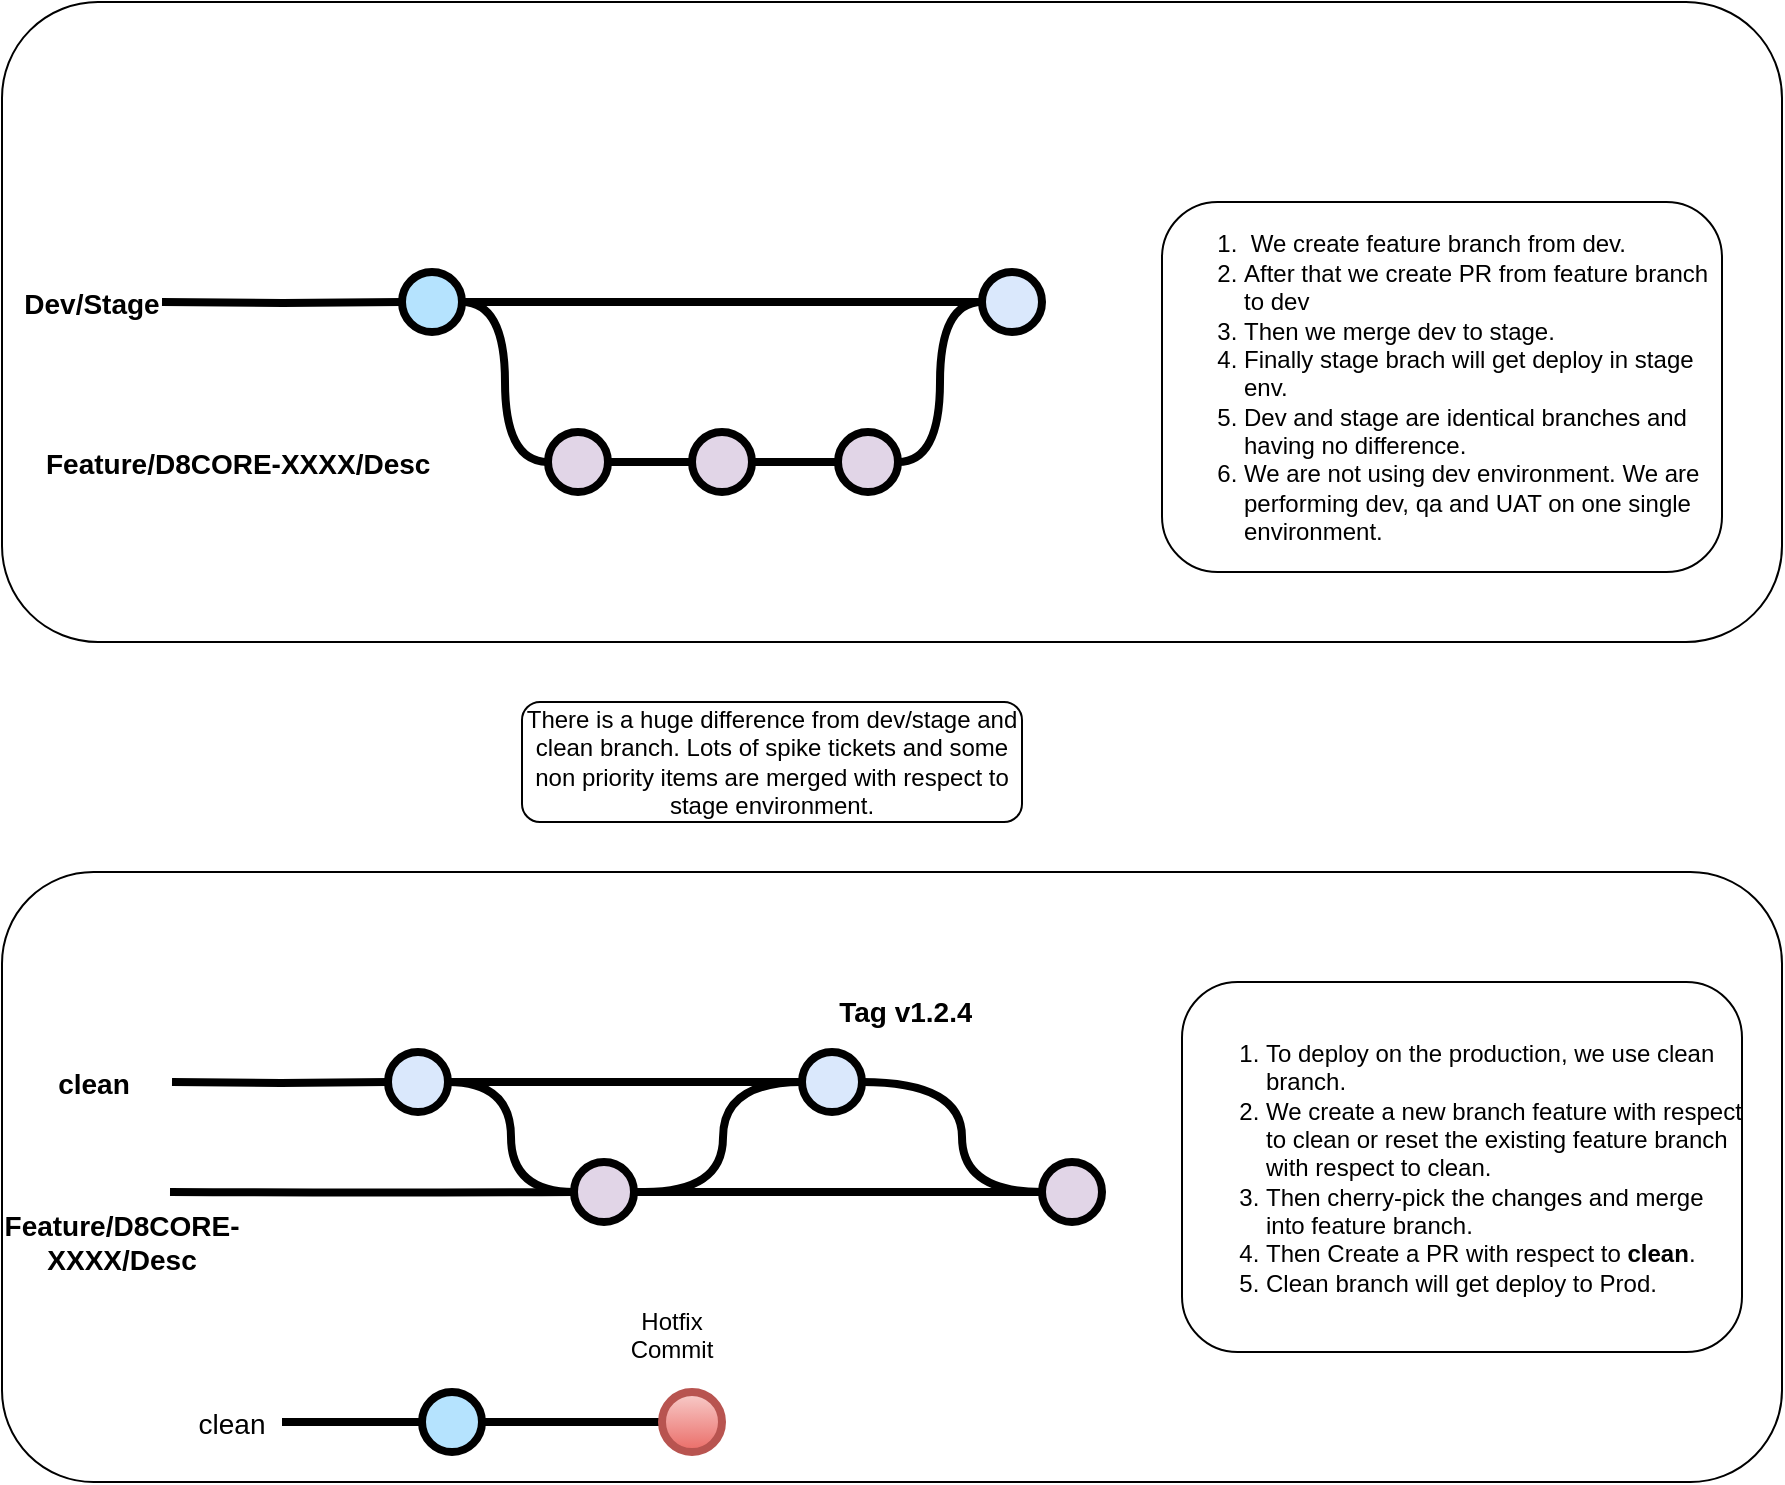 <mxfile version="14.8.3" type="github"><diagram id="0" name="Page-1"><mxGraphModel dx="946" dy="526" grid="1" gridSize="10" guides="1" tooltips="1" connect="1" arrows="1" fold="1" page="1" pageScale="1" pageWidth="826" pageHeight="1169" background="#ffffff" math="0" shadow="0"><root><mxCell id="0"/><mxCell id="1" parent="0"/><mxCell id="a85Q3qr-rty99L3iWpNl-144" value="" style="rounded=1;whiteSpace=wrap;html=1;" vertex="1" parent="1"><mxGeometry x="10" y="455" width="890" height="305" as="geometry"/></mxCell><mxCell id="a85Q3qr-rty99L3iWpNl-143" value="" style="rounded=1;whiteSpace=wrap;html=1;" vertex="1" parent="1"><mxGeometry x="10" y="20" width="890" height="320" as="geometry"/></mxCell><mxCell id="37" value="Hotfix Commit" style="text;html=1;strokeColor=none;fillColor=none;align=center;verticalAlign=middle;whiteSpace=wrap;overflow=hidden;labelBorderColor=none;" parent="1" vertex="1"><mxGeometry x="320" y="670" width="50" height="30" as="geometry"/></mxCell><mxCell id="38" value="" style="edgeStyle=orthogonalEdgeStyle;rounded=0;html=1;jettySize=auto;orthogonalLoop=1;plain-blue;endArrow=none;endFill=0;strokeWidth=4;strokeColor=#000000;labelBorderColor=none;" parent="1" source="39" target="40" edge="1"><mxGeometry x="240" y="170" as="geometry"/></mxCell><mxCell id="47" style="edgeStyle=orthogonalEdgeStyle;curved=1;rounded=0;html=1;exitX=1;exitY=0.5;exitPerimeter=0;entryX=0;entryY=0.5;entryPerimeter=0;endArrow=none;endFill=0;jettySize=auto;orthogonalLoop=1;strokeWidth=4;fontSize=15;labelBorderColor=none;" parent="1" source="39" target="44" edge="1"><mxGeometry relative="1" as="geometry"/></mxCell><mxCell id="39" value="" style="verticalLabelPosition=bottom;verticalAlign=top;html=1;strokeWidth=4;shape=mxgraph.flowchart.on-page_reference;plain-blue;gradientColor=none;fillColor=#B5E3Fe;strokeColor=#000000;labelBorderColor=none;" parent="1" vertex="1"><mxGeometry x="210" y="155" width="30" height="30" as="geometry"/></mxCell><mxCell id="40" value="" style="verticalLabelPosition=bottom;verticalAlign=top;html=1;strokeWidth=4;shape=mxgraph.flowchart.on-page_reference;plain-blue;gradientColor=none;strokeColor=#000000;labelBorderColor=none;" parent="1" vertex="1"><mxGeometry x="500" y="155" width="30" height="30" as="geometry"/></mxCell><mxCell id="41" value="" style="edgeStyle=orthogonalEdgeStyle;rounded=0;html=1;jettySize=auto;orthogonalLoop=1;strokeWidth=4;endArrow=none;endFill=0;labelBorderColor=none;" parent="1" target="39" edge="1"><mxGeometry x="140" y="170" as="geometry"><mxPoint x="90" y="170" as="sourcePoint"/></mxGeometry></mxCell><mxCell id="42" value="Dev/Stage" style="text;html=1;strokeColor=none;fillColor=none;align=center;verticalAlign=middle;whiteSpace=wrap;overflow=hidden;fontSize=14;fontStyle=1;labelBorderColor=none;" parent="1" vertex="1"><mxGeometry x="20" y="160" width="70" height="20" as="geometry"/></mxCell><mxCell id="50" style="edgeStyle=orthogonalEdgeStyle;curved=1;rounded=0;html=1;exitX=1;exitY=0.5;exitPerimeter=0;entryX=0;entryY=0.5;entryPerimeter=0;endArrow=none;endFill=0;jettySize=auto;orthogonalLoop=1;strokeWidth=4;fontSize=15;labelBorderColor=none;" parent="1" source="44" target="45" edge="1"><mxGeometry relative="1" as="geometry"/></mxCell><mxCell id="44" value="" style="verticalLabelPosition=bottom;verticalAlign=top;html=1;strokeWidth=4;shape=mxgraph.flowchart.on-page_reference;plain-purple;gradientColor=none;strokeColor=#000000;labelBorderColor=none;" parent="1" vertex="1"><mxGeometry x="283" y="235" width="30" height="30" as="geometry"/></mxCell><mxCell id="51" style="edgeStyle=orthogonalEdgeStyle;curved=1;rounded=0;html=1;exitX=1;exitY=0.5;exitPerimeter=0;entryX=0;entryY=0.5;entryPerimeter=0;endArrow=none;endFill=0;jettySize=auto;orthogonalLoop=1;strokeWidth=4;fontSize=15;labelBorderColor=none;" parent="1" source="45" target="46" edge="1"><mxGeometry relative="1" as="geometry"/></mxCell><mxCell id="45" value="" style="verticalLabelPosition=bottom;verticalAlign=top;html=1;strokeWidth=4;shape=mxgraph.flowchart.on-page_reference;plain-purple;gradientColor=none;strokeColor=#000000;labelBorderColor=none;" parent="1" vertex="1"><mxGeometry x="355" y="235" width="30" height="30" as="geometry"/></mxCell><mxCell id="52" style="edgeStyle=orthogonalEdgeStyle;curved=1;rounded=0;html=1;exitX=1;exitY=0.5;exitPerimeter=0;entryX=0;entryY=0.5;entryPerimeter=0;endArrow=none;endFill=0;jettySize=auto;orthogonalLoop=1;strokeWidth=4;fontSize=15;labelBorderColor=none;" parent="1" source="46" target="40" edge="1"><mxGeometry relative="1" as="geometry"/></mxCell><mxCell id="46" value="" style="verticalLabelPosition=bottom;verticalAlign=top;html=1;strokeWidth=4;shape=mxgraph.flowchart.on-page_reference;plain-purple;gradientColor=none;strokeColor=#000000;labelBorderColor=none;" parent="1" vertex="1"><mxGeometry x="428" y="235" width="30" height="30" as="geometry"/></mxCell><mxCell id="53" value="Feature/D8CORE-XXXX/Desc&lt;br&gt;" style="text;html=1;strokeColor=none;fillColor=none;align=left;verticalAlign=middle;whiteSpace=wrap;overflow=hidden;fontSize=14;fontStyle=1;labelBorderColor=none;" parent="1" vertex="1"><mxGeometry x="30" y="240" width="240" height="20" as="geometry"/></mxCell><mxCell id="96" value="clean" style="text;html=1;strokeColor=none;fillColor=none;align=center;verticalAlign=middle;whiteSpace=wrap;overflow=hidden;fontSize=14;fontStyle=1" parent="1" vertex="1"><mxGeometry x="31" y="550" width="50" height="20" as="geometry"/></mxCell><mxCell id="125" style="edgeStyle=orthogonalEdgeStyle;curved=1;rounded=0;html=1;exitX=1;exitY=0.5;exitPerimeter=0;entryX=0;entryY=0.5;entryPerimeter=0;endArrow=none;endFill=0;jettySize=auto;orthogonalLoop=1;strokeWidth=4;fontSize=15;" parent="1" source="98" edge="1"><mxGeometry relative="1" as="geometry"><mxPoint x="530" y="615" as="targetPoint"/></mxGeometry></mxCell><mxCell id="98" value="" style="verticalLabelPosition=bottom;verticalAlign=top;html=1;strokeWidth=4;shape=mxgraph.flowchart.on-page_reference;plain-purple;gradientColor=none;strokeColor=#000000;" parent="1" vertex="1"><mxGeometry x="296" y="600" width="30" height="30" as="geometry"/></mxCell><mxCell id="115" style="edgeStyle=orthogonalEdgeStyle;curved=1;rounded=0;html=1;exitX=1;exitY=0.5;entryX=0;entryY=0.5;entryPerimeter=0;endArrow=none;endFill=0;jettySize=auto;orthogonalLoop=1;strokeWidth=4;fontSize=15;" parent="1" target="98" edge="1"><mxGeometry relative="1" as="geometry"><mxPoint x="94" y="615" as="sourcePoint"/></mxGeometry></mxCell><mxCell id="118" style="edgeStyle=orthogonalEdgeStyle;curved=1;rounded=0;html=1;exitX=1;exitY=0.5;exitPerimeter=0;endArrow=none;endFill=0;jettySize=auto;orthogonalLoop=1;strokeWidth=4;fontSize=15;" parent="1" source="113" edge="1"><mxGeometry relative="1" as="geometry"><mxPoint x="550" y="615" as="targetPoint"/><Array as="points"><mxPoint x="490" y="560"/><mxPoint x="490" y="615"/><mxPoint x="570" y="615"/></Array></mxGeometry></mxCell><mxCell id="113" value="" style="verticalLabelPosition=bottom;verticalAlign=top;html=1;strokeWidth=4;shape=mxgraph.flowchart.on-page_reference;plain-blue;gradientColor=none;strokeColor=#000000;" parent="1" vertex="1"><mxGeometry x="410" y="545" width="30" height="30" as="geometry"/></mxCell><mxCell id="117" value="" style="verticalLabelPosition=bottom;verticalAlign=top;html=1;strokeWidth=4;shape=mxgraph.flowchart.on-page_reference;plain-purple;gradientColor=none;strokeColor=#000000;" parent="1" vertex="1"><mxGeometry x="530" y="600" width="30" height="30" as="geometry"/></mxCell><mxCell id="121" style="edgeStyle=orthogonalEdgeStyle;curved=1;rounded=0;html=1;exitX=1;exitY=0.5;exitPerimeter=0;entryX=0;entryY=0.5;entryPerimeter=0;endArrow=none;endFill=0;jettySize=auto;orthogonalLoop=1;strokeWidth=4;fontSize=15;" parent="1" source="119" target="98" edge="1"><mxGeometry relative="1" as="geometry"/></mxCell><mxCell id="126" style="edgeStyle=orthogonalEdgeStyle;curved=1;rounded=0;html=1;exitX=1;exitY=0.5;exitPerimeter=0;endArrow=none;endFill=0;jettySize=auto;orthogonalLoop=1;strokeWidth=4;fontSize=15;" parent="1" source="119" edge="1"><mxGeometry relative="1" as="geometry"><mxPoint x="410" y="560" as="targetPoint"/></mxGeometry></mxCell><mxCell id="119" value="" style="verticalLabelPosition=bottom;verticalAlign=top;html=1;strokeWidth=4;shape=mxgraph.flowchart.on-page_reference;plain-blue;gradientColor=none;strokeColor=#000000;" parent="1" vertex="1"><mxGeometry x="203" y="545" width="30" height="30" as="geometry"/></mxCell><mxCell id="120" value="" style="edgeStyle=orthogonalEdgeStyle;rounded=0;html=1;jettySize=auto;orthogonalLoop=1;plain-blue;endArrow=none;endFill=0;strokeWidth=4;strokeColor=#000000;" parent="1" target="119" edge="1"><mxGeometry x="241" y="560" as="geometry"><mxPoint x="95" y="560" as="sourcePoint"/><mxPoint x="501" y="560.138" as="targetPoint"/></mxGeometry></mxCell><mxCell id="122" value="&amp;nbsp;Tag v1.2.4" style="text;html=1;strokeColor=none;fillColor=none;align=center;verticalAlign=top;whiteSpace=wrap;overflow=hidden;fontSize=14;fontStyle=1" parent="1" vertex="1"><mxGeometry x="408" y="510" width="104" height="30" as="geometry"/></mxCell><mxCell id="123" style="edgeStyle=orthogonalEdgeStyle;curved=1;rounded=0;html=1;exitX=0.5;exitY=1;entryX=0.5;entryY=1;endArrow=none;endFill=0;jettySize=auto;orthogonalLoop=1;strokeWidth=4;fontSize=15;" parent="1" source="122" target="122" edge="1"><mxGeometry relative="1" as="geometry"/></mxCell><mxCell id="a85Q3qr-rty99L3iWpNl-132" value="&lt;span style=&quot;font-size: 14px ; font-weight: 700 ; text-align: left&quot;&gt;Feature/D8CORE-XXXX/Desc&lt;/span&gt;" style="text;html=1;strokeColor=none;fillColor=none;align=center;verticalAlign=middle;whiteSpace=wrap;rounded=0;" vertex="1" parent="1"><mxGeometry x="50" y="630" width="40" height="20" as="geometry"/></mxCell><mxCell id="a85Q3qr-rty99L3iWpNl-139" style="edgeStyle=orthogonalEdgeStyle;curved=1;rounded=0;html=1;exitX=1;exitY=0.5;exitPerimeter=0;entryX=0;entryY=0.5;entryPerimeter=0;endArrow=none;endFill=0;jettySize=auto;orthogonalLoop=1;strokeWidth=4;fontSize=15;entryDx=0;entryDy=0;" edge="1" parent="1" target="113"><mxGeometry relative="1" as="geometry"><mxPoint x="330" y="615" as="sourcePoint"/><mxPoint x="372" y="535" as="targetPoint"/></mxGeometry></mxCell><mxCell id="a85Q3qr-rty99L3iWpNl-140" value="&lt;div style=&quot;text-align: left&quot;&gt;&lt;ol&gt;&lt;li&gt;&lt;span&gt;&amp;nbsp;We create feature branch from dev.&lt;/span&gt;&lt;/li&gt;&lt;li&gt;&lt;span&gt;After that we create PR from feature branch to dev&lt;br&gt;&lt;/span&gt;&lt;/li&gt;&lt;li&gt;&lt;span&gt;Then we merge dev to stage.&lt;/span&gt;&lt;/li&gt;&lt;li&gt;&lt;span&gt;Finally stage brach will get deploy in stage env.&lt;/span&gt;&lt;/li&gt;&lt;li&gt;&lt;span&gt;Dev and stage are identical branches and having no difference.&lt;/span&gt;&lt;/li&gt;&lt;li&gt;&lt;span&gt;We are not using dev environment. We are performing dev, qa and UAT on one single environment.&lt;/span&gt;&lt;/li&gt;&lt;/ol&gt;&lt;/div&gt;" style="rounded=1;whiteSpace=wrap;html=1;labelBorderColor=none;" vertex="1" parent="1"><mxGeometry x="590" y="120" width="280" height="185" as="geometry"/></mxCell><mxCell id="a85Q3qr-rty99L3iWpNl-141" value="&lt;div&gt;&lt;ol&gt;&lt;li&gt;To deploy on the production, we use clean branch.&lt;/li&gt;&lt;li&gt;We create a new branch feature with respect to clean or reset the existing feature branch with respect to clean.&lt;/li&gt;&lt;li&gt;Then cherry-pick the changes and merge into feature branch.&lt;/li&gt;&lt;li&gt;Then Create a PR with respect to &lt;b&gt;clean&lt;/b&gt;.&lt;br&gt;&lt;/li&gt;&lt;li&gt;Clean branch will get deploy to Prod.&lt;/li&gt;&lt;/ol&gt;&lt;/div&gt;" style="rounded=1;whiteSpace=wrap;html=1;align=left;" vertex="1" parent="1"><mxGeometry x="600" y="510" width="280" height="185" as="geometry"/></mxCell><mxCell id="a85Q3qr-rty99L3iWpNl-150" value="" style="edgeStyle=orthogonalEdgeStyle;rounded=0;html=1;jettySize=auto;orthogonalLoop=1;plain-blue;endArrow=none;endFill=0;strokeWidth=4;strokeColor=#000000;labelBorderColor=none;" edge="1" parent="1" source="a85Q3qr-rty99L3iWpNl-151" target="a85Q3qr-rty99L3iWpNl-152"><mxGeometry relative="1" as="geometry"/></mxCell><mxCell id="a85Q3qr-rty99L3iWpNl-151" value="" style="verticalLabelPosition=bottom;verticalAlign=top;html=1;strokeWidth=4;shape=mxgraph.flowchart.on-page_reference;plain-blue;gradientColor=none;fillColor=#B5E3Fe;strokeColor=#000000;labelBorderColor=none;" vertex="1" parent="1"><mxGeometry x="220" y="715" width="30" height="30" as="geometry"/></mxCell><mxCell id="a85Q3qr-rty99L3iWpNl-152" value="" style="verticalLabelPosition=bottom;verticalAlign=top;html=1;strokeWidth=4;shape=mxgraph.flowchart.on-page_reference;plain-red;labelBorderColor=none;" vertex="1" parent="1"><mxGeometry x="340" y="715" width="30" height="30" as="geometry"/></mxCell><mxCell id="a85Q3qr-rty99L3iWpNl-153" value="" style="edgeStyle=orthogonalEdgeStyle;rounded=0;html=1;jettySize=auto;orthogonalLoop=1;strokeWidth=4;endArrow=none;endFill=0;labelBorderColor=none;" edge="1" parent="1" source="a85Q3qr-rty99L3iWpNl-154" target="a85Q3qr-rty99L3iWpNl-151"><mxGeometry relative="1" as="geometry"/></mxCell><mxCell id="a85Q3qr-rty99L3iWpNl-154" value="clean" style="text;html=1;strokeColor=none;fillColor=none;align=center;verticalAlign=middle;whiteSpace=wrap;overflow=hidden;fontSize=14;labelBorderColor=none;" vertex="1" parent="1"><mxGeometry x="100" y="720" width="50" height="20" as="geometry"/></mxCell><mxCell id="a85Q3qr-rty99L3iWpNl-156" value="There is a huge difference from dev/stage and clean branch. Lots of spike tickets and some non priority items are merged with respect to stage environment." style="rounded=1;whiteSpace=wrap;html=1;" vertex="1" parent="1"><mxGeometry x="270" y="370" width="250" height="60" as="geometry"/></mxCell></root></mxGraphModel></diagram></mxfile>